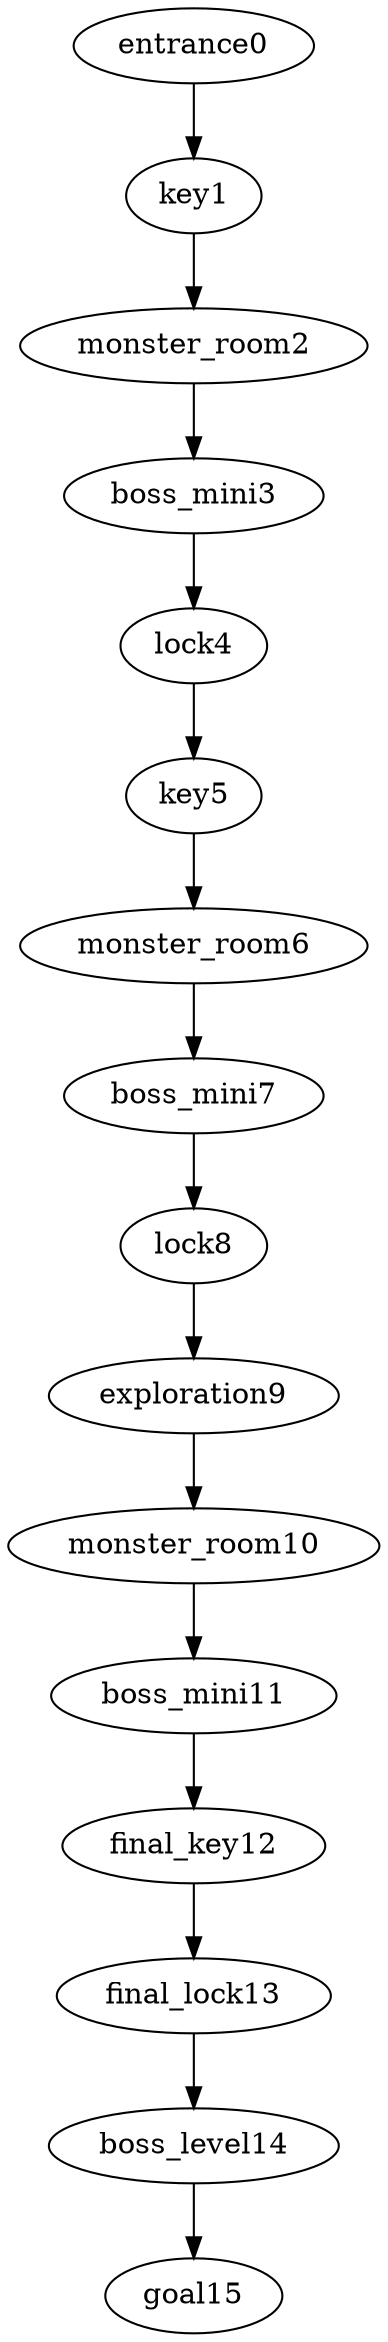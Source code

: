 digraph mission {
entrance0 -> key1
key1 -> monster_room2
monster_room2 -> boss_mini3
boss_mini3 -> lock4
lock4 -> key5
key5 -> monster_room6
monster_room6 -> boss_mini7
boss_mini7 -> lock8
lock8 -> exploration9
exploration9 -> monster_room10
monster_room10 -> boss_mini11
boss_mini11 -> final_key12
final_key12 -> final_lock13
final_lock13 -> boss_level14
boss_level14 -> goal15
}